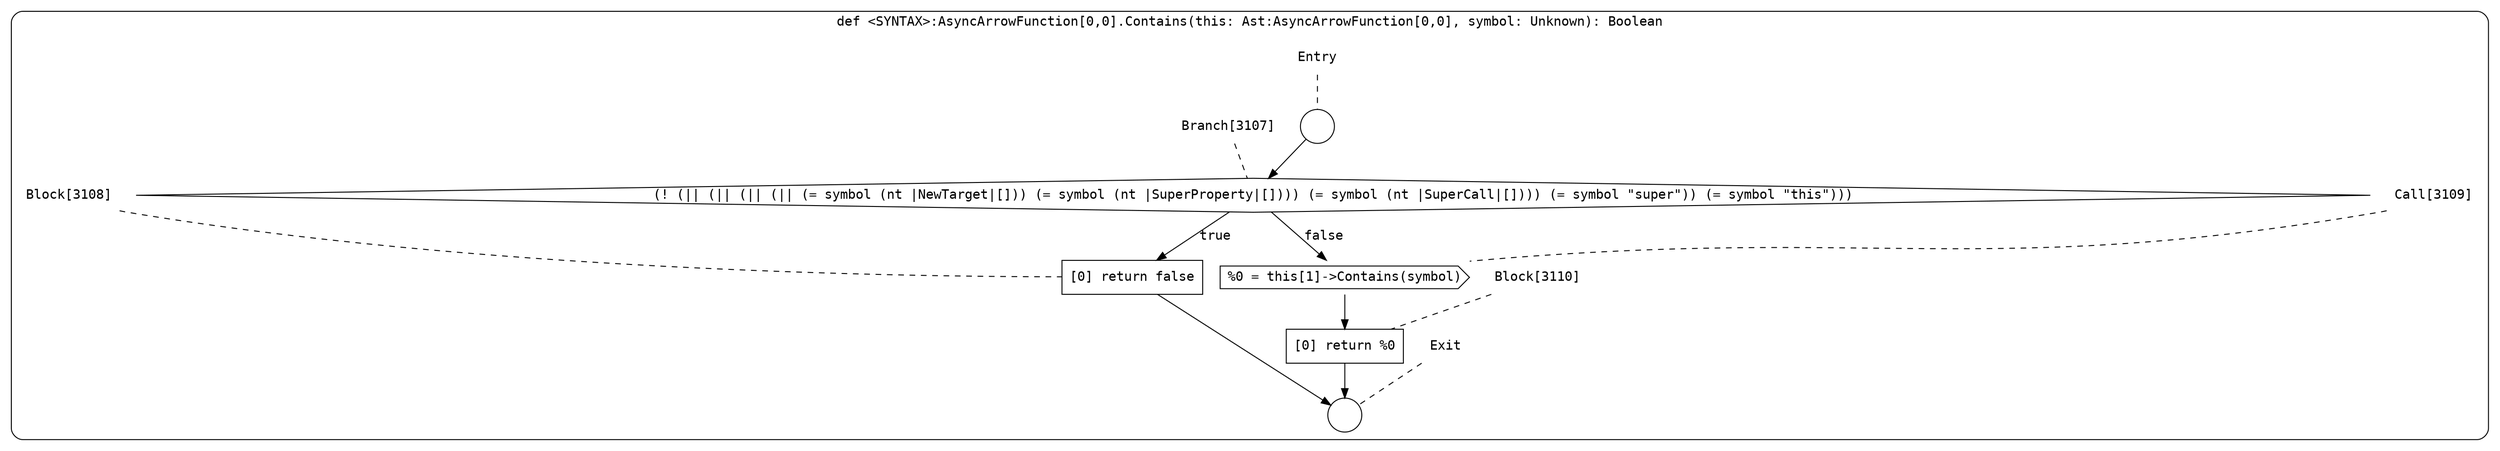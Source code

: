 digraph {
  graph [fontname = "Consolas"]
  node [fontname = "Consolas"]
  edge [fontname = "Consolas"]
  subgraph cluster814 {
    label = "def <SYNTAX>:AsyncArrowFunction[0,0].Contains(this: Ast:AsyncArrowFunction[0,0], symbol: Unknown): Boolean"
    style = rounded
    cluster814_entry_name [shape=none, label=<<font color="black">Entry</font>>]
    cluster814_entry_name -> cluster814_entry [arrowhead=none, color="black", style=dashed]
    cluster814_entry [shape=circle label=" " color="black" fillcolor="white" style=filled]
    cluster814_entry -> node3107 [color="black"]
    cluster814_exit_name [shape=none, label=<<font color="black">Exit</font>>]
    cluster814_exit_name -> cluster814_exit [arrowhead=none, color="black", style=dashed]
    cluster814_exit [shape=circle label=" " color="black" fillcolor="white" style=filled]
    node3107_name [shape=none, label=<<font color="black">Branch[3107]</font>>]
    node3107_name -> node3107 [arrowhead=none, color="black", style=dashed]
    node3107 [shape=diamond, label=<<font color="black">(! (|| (|| (|| (|| (= symbol (nt |NewTarget|[])) (= symbol (nt |SuperProperty|[]))) (= symbol (nt |SuperCall|[]))) (= symbol &quot;super&quot;)) (= symbol &quot;this&quot;)))</font>> color="black" fillcolor="white", style=filled]
    node3107 -> node3108 [label=<<font color="black">true</font>> color="black"]
    node3107 -> node3109 [label=<<font color="black">false</font>> color="black"]
    node3108_name [shape=none, label=<<font color="black">Block[3108]</font>>]
    node3108_name -> node3108 [arrowhead=none, color="black", style=dashed]
    node3108 [shape=box, label=<<font color="black">[0] return false<BR ALIGN="LEFT"/></font>> color="black" fillcolor="white", style=filled]
    node3108 -> cluster814_exit [color="black"]
    node3109_name [shape=none, label=<<font color="black">Call[3109]</font>>]
    node3109_name -> node3109 [arrowhead=none, color="black", style=dashed]
    node3109 [shape=cds, label=<<font color="black">%0 = this[1]-&gt;Contains(symbol)</font>> color="black" fillcolor="white", style=filled]
    node3109 -> node3110 [color="black"]
    node3110_name [shape=none, label=<<font color="black">Block[3110]</font>>]
    node3110_name -> node3110 [arrowhead=none, color="black", style=dashed]
    node3110 [shape=box, label=<<font color="black">[0] return %0<BR ALIGN="LEFT"/></font>> color="black" fillcolor="white", style=filled]
    node3110 -> cluster814_exit [color="black"]
  }
}
